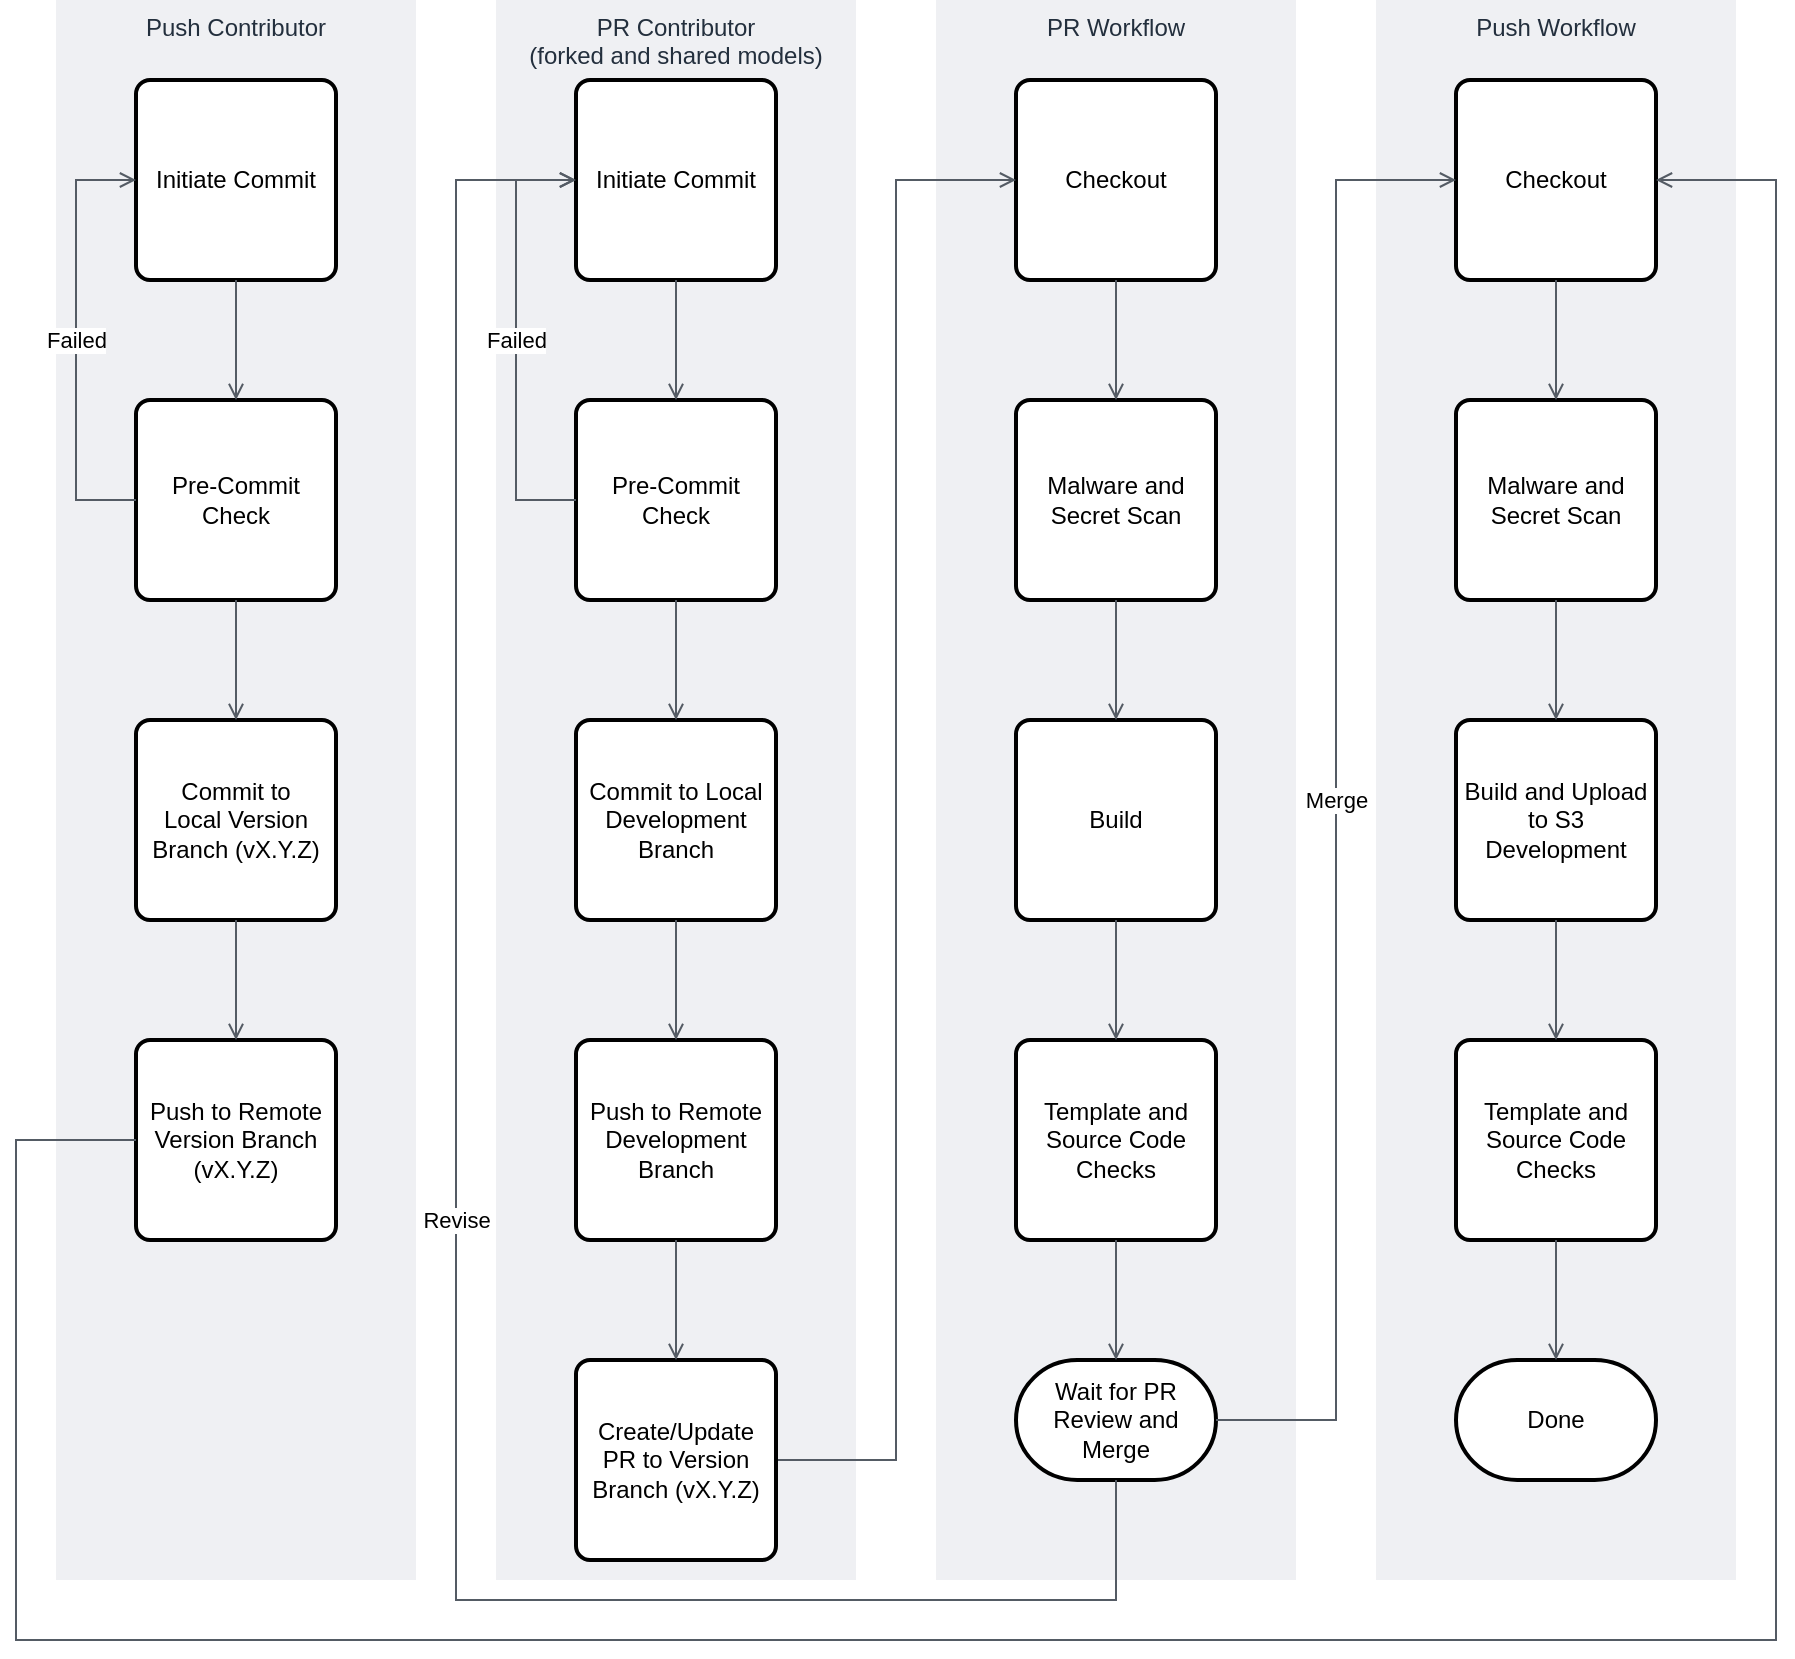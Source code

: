 <mxfile version="14.4.3" type="device"><diagram id="kL7qL8XkbFoCPyE6HDnP" name="Page-1"><mxGraphModel dx="1278" dy="915" grid="1" gridSize="10" guides="1" tooltips="1" connect="1" arrows="1" fold="1" page="1" pageScale="1" pageWidth="1100" pageHeight="850" math="0" shadow="0"><root><mxCell id="0"/><mxCell id="1" parent="0"/><mxCell id="ONuVj5npyFNa053vbktR-3" value="Push Contributor" style="fillColor=#EFF0F3;strokeColor=none;dashed=0;verticalAlign=top;fontStyle=0;fontColor=#232F3D;" vertex="1" parent="1"><mxGeometry x="40" y="40" width="180" height="790" as="geometry"/></mxCell><mxCell id="ONuVj5npyFNa053vbktR-1" value="Commit to&lt;br&gt;Local Version Branch (vX.Y.Z)" style="rounded=1;whiteSpace=wrap;html=1;absoluteArcSize=1;arcSize=14;strokeWidth=2;" vertex="1" parent="1"><mxGeometry x="80" y="400" width="100" height="100" as="geometry"/></mxCell><mxCell id="ONuVj5npyFNa053vbktR-2" value="Pre-Commit&lt;br&gt;Check" style="rounded=1;whiteSpace=wrap;html=1;absoluteArcSize=1;arcSize=14;strokeWidth=2;" vertex="1" parent="1"><mxGeometry x="80" y="240" width="100" height="100" as="geometry"/></mxCell><mxCell id="ONuVj5npyFNa053vbktR-5" value="PR Contributor&#10;(forked and shared models)" style="fillColor=#EFF0F3;strokeColor=none;dashed=0;verticalAlign=top;fontStyle=0;fontColor=#232F3D;" vertex="1" parent="1"><mxGeometry x="260" y="40" width="180" height="790" as="geometry"/></mxCell><mxCell id="ONuVj5npyFNa053vbktR-6" value="Push to Remote Version Branch (vX.Y.Z)" style="rounded=1;whiteSpace=wrap;html=1;absoluteArcSize=1;arcSize=14;strokeWidth=2;" vertex="1" parent="1"><mxGeometry x="80" y="560" width="100" height="100" as="geometry"/></mxCell><mxCell id="ONuVj5npyFNa053vbktR-7" value="PR Workflow" style="fillColor=#EFF0F3;strokeColor=none;dashed=0;verticalAlign=top;fontStyle=0;fontColor=#232F3D;" vertex="1" parent="1"><mxGeometry x="480" y="40" width="180" height="790" as="geometry"/></mxCell><mxCell id="ONuVj5npyFNa053vbktR-8" value="Push Workflow" style="fillColor=#EFF0F3;strokeColor=none;dashed=0;verticalAlign=top;fontStyle=0;fontColor=#232F3D;" vertex="1" parent="1"><mxGeometry x="700" y="40" width="180" height="790" as="geometry"/></mxCell><mxCell id="ONuVj5npyFNa053vbktR-9" value="Commit to Local Development Branch" style="rounded=1;whiteSpace=wrap;html=1;absoluteArcSize=1;arcSize=14;strokeWidth=2;" vertex="1" parent="1"><mxGeometry x="300" y="400" width="100" height="100" as="geometry"/></mxCell><mxCell id="ONuVj5npyFNa053vbktR-10" value="Pre-Commit&lt;br&gt;Check" style="rounded=1;whiteSpace=wrap;html=1;absoluteArcSize=1;arcSize=14;strokeWidth=2;" vertex="1" parent="1"><mxGeometry x="300" y="240" width="100" height="100" as="geometry"/></mxCell><mxCell id="ONuVj5npyFNa053vbktR-11" value="Push to Remote Development Branch" style="rounded=1;whiteSpace=wrap;html=1;absoluteArcSize=1;arcSize=14;strokeWidth=2;" vertex="1" parent="1"><mxGeometry x="300" y="560" width="100" height="100" as="geometry"/></mxCell><mxCell id="ONuVj5npyFNa053vbktR-13" value="Malware and Secret Scan" style="rounded=1;whiteSpace=wrap;html=1;absoluteArcSize=1;arcSize=14;strokeWidth=2;" vertex="1" parent="1"><mxGeometry x="740" y="240" width="100" height="100" as="geometry"/></mxCell><mxCell id="ONuVj5npyFNa053vbktR-14" value="Checkout" style="rounded=1;whiteSpace=wrap;html=1;absoluteArcSize=1;arcSize=14;strokeWidth=2;" vertex="1" parent="1"><mxGeometry x="740" y="80" width="100" height="100" as="geometry"/></mxCell><mxCell id="ONuVj5npyFNa053vbktR-16" value="Initiate Commit" style="rounded=1;whiteSpace=wrap;html=1;absoluteArcSize=1;arcSize=14;strokeWidth=2;" vertex="1" parent="1"><mxGeometry x="80" y="80" width="100" height="100" as="geometry"/></mxCell><mxCell id="ONuVj5npyFNa053vbktR-17" value="Build and Upload to S3 Development" style="rounded=1;whiteSpace=wrap;html=1;absoluteArcSize=1;arcSize=14;strokeWidth=2;" vertex="1" parent="1"><mxGeometry x="740" y="400" width="100" height="100" as="geometry"/></mxCell><mxCell id="ONuVj5npyFNa053vbktR-18" value="Template and Source Code Checks" style="rounded=1;whiteSpace=wrap;html=1;absoluteArcSize=1;arcSize=14;strokeWidth=2;" vertex="1" parent="1"><mxGeometry x="740" y="560" width="100" height="100" as="geometry"/></mxCell><mxCell id="ONuVj5npyFNa053vbktR-19" value="Done" style="strokeWidth=2;html=1;shape=mxgraph.flowchart.terminator;whiteSpace=wrap;" vertex="1" parent="1"><mxGeometry x="740" y="720" width="100" height="60" as="geometry"/></mxCell><mxCell id="ONuVj5npyFNa053vbktR-20" value="" style="edgeStyle=orthogonalEdgeStyle;html=1;endArrow=open;elbow=vertical;startArrow=none;endFill=0;strokeColor=#545B64;rounded=0;" edge="1" parent="1" source="ONuVj5npyFNa053vbktR-14" target="ONuVj5npyFNa053vbktR-13"><mxGeometry width="100" relative="1" as="geometry"><mxPoint x="500" y="420" as="sourcePoint"/><mxPoint x="600" y="420" as="targetPoint"/></mxGeometry></mxCell><mxCell id="ONuVj5npyFNa053vbktR-21" value="" style="edgeStyle=orthogonalEdgeStyle;html=1;endArrow=open;elbow=vertical;startArrow=none;endFill=0;strokeColor=#545B64;rounded=0;" edge="1" parent="1" source="ONuVj5npyFNa053vbktR-13" target="ONuVj5npyFNa053vbktR-17"><mxGeometry width="100" relative="1" as="geometry"><mxPoint x="500" y="420" as="sourcePoint"/><mxPoint x="600" y="420" as="targetPoint"/></mxGeometry></mxCell><mxCell id="ONuVj5npyFNa053vbktR-22" value="" style="edgeStyle=orthogonalEdgeStyle;html=1;endArrow=open;elbow=vertical;startArrow=none;endFill=0;strokeColor=#545B64;rounded=0;" edge="1" parent="1" source="ONuVj5npyFNa053vbktR-17" target="ONuVj5npyFNa053vbktR-18"><mxGeometry width="100" relative="1" as="geometry"><mxPoint x="500" y="420" as="sourcePoint"/><mxPoint x="600" y="420" as="targetPoint"/></mxGeometry></mxCell><mxCell id="ONuVj5npyFNa053vbktR-23" value="" style="edgeStyle=orthogonalEdgeStyle;html=1;endArrow=open;elbow=vertical;startArrow=none;endFill=0;strokeColor=#545B64;rounded=0;" edge="1" parent="1" source="ONuVj5npyFNa053vbktR-18" target="ONuVj5npyFNa053vbktR-19"><mxGeometry width="100" relative="1" as="geometry"><mxPoint x="500" y="420" as="sourcePoint"/><mxPoint x="600" y="420" as="targetPoint"/></mxGeometry></mxCell><mxCell id="ONuVj5npyFNa053vbktR-24" value="Malware and Secret Scan" style="rounded=1;whiteSpace=wrap;html=1;absoluteArcSize=1;arcSize=14;strokeWidth=2;" vertex="1" parent="1"><mxGeometry x="520" y="240" width="100" height="100" as="geometry"/></mxCell><mxCell id="ONuVj5npyFNa053vbktR-25" value="Checkout" style="rounded=1;whiteSpace=wrap;html=1;absoluteArcSize=1;arcSize=14;strokeWidth=2;" vertex="1" parent="1"><mxGeometry x="520" y="80" width="100" height="100" as="geometry"/></mxCell><mxCell id="ONuVj5npyFNa053vbktR-26" value="Build" style="rounded=1;whiteSpace=wrap;html=1;absoluteArcSize=1;arcSize=14;strokeWidth=2;" vertex="1" parent="1"><mxGeometry x="520" y="400" width="100" height="100" as="geometry"/></mxCell><mxCell id="ONuVj5npyFNa053vbktR-27" value="Template and Source Code Checks" style="rounded=1;whiteSpace=wrap;html=1;absoluteArcSize=1;arcSize=14;strokeWidth=2;" vertex="1" parent="1"><mxGeometry x="520" y="560" width="100" height="100" as="geometry"/></mxCell><mxCell id="ONuVj5npyFNa053vbktR-28" value="Wait for PR Review and Merge" style="strokeWidth=2;html=1;shape=mxgraph.flowchart.terminator;whiteSpace=wrap;" vertex="1" parent="1"><mxGeometry x="520" y="720" width="100" height="60" as="geometry"/></mxCell><mxCell id="ONuVj5npyFNa053vbktR-29" value="" style="edgeStyle=orthogonalEdgeStyle;html=1;endArrow=open;elbow=vertical;startArrow=none;endFill=0;strokeColor=#545B64;rounded=0;" edge="1" parent="1" source="ONuVj5npyFNa053vbktR-25" target="ONuVj5npyFNa053vbktR-24"><mxGeometry width="100" relative="1" as="geometry"><mxPoint x="280" y="420" as="sourcePoint"/><mxPoint x="380" y="420" as="targetPoint"/></mxGeometry></mxCell><mxCell id="ONuVj5npyFNa053vbktR-30" value="" style="edgeStyle=orthogonalEdgeStyle;html=1;endArrow=open;elbow=vertical;startArrow=none;endFill=0;strokeColor=#545B64;rounded=0;" edge="1" parent="1" source="ONuVj5npyFNa053vbktR-24" target="ONuVj5npyFNa053vbktR-26"><mxGeometry width="100" relative="1" as="geometry"><mxPoint x="280" y="420" as="sourcePoint"/><mxPoint x="380" y="420" as="targetPoint"/></mxGeometry></mxCell><mxCell id="ONuVj5npyFNa053vbktR-31" value="" style="edgeStyle=orthogonalEdgeStyle;html=1;endArrow=open;elbow=vertical;startArrow=none;endFill=0;strokeColor=#545B64;rounded=0;" edge="1" parent="1" source="ONuVj5npyFNa053vbktR-26" target="ONuVj5npyFNa053vbktR-27"><mxGeometry width="100" relative="1" as="geometry"><mxPoint x="280" y="420" as="sourcePoint"/><mxPoint x="380" y="420" as="targetPoint"/></mxGeometry></mxCell><mxCell id="ONuVj5npyFNa053vbktR-32" value="" style="edgeStyle=orthogonalEdgeStyle;html=1;endArrow=open;elbow=vertical;startArrow=none;endFill=0;strokeColor=#545B64;rounded=0;" edge="1" parent="1" source="ONuVj5npyFNa053vbktR-27" target="ONuVj5npyFNa053vbktR-28"><mxGeometry width="100" relative="1" as="geometry"><mxPoint x="280" y="420" as="sourcePoint"/><mxPoint x="380" y="420" as="targetPoint"/></mxGeometry></mxCell><mxCell id="ONuVj5npyFNa053vbktR-33" value="Revise" style="edgeStyle=orthogonalEdgeStyle;html=1;endArrow=open;elbow=vertical;startArrow=none;endFill=0;strokeColor=#545B64;rounded=0;" edge="1" parent="1" source="ONuVj5npyFNa053vbktR-28" target="ONuVj5npyFNa053vbktR-35"><mxGeometry width="100" relative="1" as="geometry"><mxPoint x="500" y="420" as="sourcePoint"/><mxPoint x="600" y="420" as="targetPoint"/><Array as="points"><mxPoint x="570" y="840"/><mxPoint x="240" y="840"/><mxPoint x="240" y="130"/></Array></mxGeometry></mxCell><mxCell id="ONuVj5npyFNa053vbktR-34" value="Merge" style="edgeStyle=orthogonalEdgeStyle;html=1;endArrow=open;elbow=vertical;startArrow=none;endFill=0;strokeColor=#545B64;rounded=0;" edge="1" parent="1" source="ONuVj5npyFNa053vbktR-28" target="ONuVj5npyFNa053vbktR-14"><mxGeometry width="100" relative="1" as="geometry"><mxPoint x="500" y="420" as="sourcePoint"/><mxPoint x="600" y="420" as="targetPoint"/><Array as="points"><mxPoint x="680" y="750"/><mxPoint x="680" y="130"/></Array></mxGeometry></mxCell><mxCell id="ONuVj5npyFNa053vbktR-35" value="Initiate Commit" style="rounded=1;whiteSpace=wrap;html=1;absoluteArcSize=1;arcSize=14;strokeWidth=2;" vertex="1" parent="1"><mxGeometry x="300" y="80" width="100" height="100" as="geometry"/></mxCell><mxCell id="ONuVj5npyFNa053vbktR-36" value="" style="edgeStyle=orthogonalEdgeStyle;html=1;endArrow=open;elbow=vertical;startArrow=none;endFill=0;strokeColor=#545B64;rounded=0;" edge="1" parent="1" source="ONuVj5npyFNa053vbktR-16" target="ONuVj5npyFNa053vbktR-2"><mxGeometry width="100" relative="1" as="geometry"><mxPoint x="500" y="420" as="sourcePoint"/><mxPoint x="600" y="420" as="targetPoint"/></mxGeometry></mxCell><mxCell id="ONuVj5npyFNa053vbktR-37" value="" style="edgeStyle=orthogonalEdgeStyle;html=1;endArrow=open;elbow=vertical;startArrow=none;endFill=0;strokeColor=#545B64;rounded=0;" edge="1" parent="1" source="ONuVj5npyFNa053vbktR-2" target="ONuVj5npyFNa053vbktR-1"><mxGeometry width="100" relative="1" as="geometry"><mxPoint x="500" y="420" as="sourcePoint"/><mxPoint x="600" y="420" as="targetPoint"/></mxGeometry></mxCell><mxCell id="ONuVj5npyFNa053vbktR-38" value="" style="edgeStyle=orthogonalEdgeStyle;html=1;endArrow=open;elbow=vertical;startArrow=none;endFill=0;strokeColor=#545B64;rounded=0;" edge="1" parent="1" source="ONuVj5npyFNa053vbktR-1" target="ONuVj5npyFNa053vbktR-6"><mxGeometry width="100" relative="1" as="geometry"><mxPoint x="500" y="420" as="sourcePoint"/><mxPoint x="600" y="420" as="targetPoint"/></mxGeometry></mxCell><mxCell id="ONuVj5npyFNa053vbktR-39" value="" style="edgeStyle=orthogonalEdgeStyle;html=1;endArrow=open;elbow=vertical;startArrow=none;endFill=0;strokeColor=#545B64;rounded=0;" edge="1" parent="1" source="ONuVj5npyFNa053vbktR-6" target="ONuVj5npyFNa053vbktR-14"><mxGeometry width="100" relative="1" as="geometry"><mxPoint x="500" y="420" as="sourcePoint"/><mxPoint x="600" y="420" as="targetPoint"/><Array as="points"><mxPoint x="20" y="610"/><mxPoint x="20" y="860"/><mxPoint x="900" y="860"/><mxPoint x="900" y="130"/></Array></mxGeometry></mxCell><mxCell id="ONuVj5npyFNa053vbktR-40" value="Failed" style="edgeStyle=orthogonalEdgeStyle;html=1;endArrow=open;elbow=vertical;startArrow=none;endFill=0;strokeColor=#545B64;rounded=0;" edge="1" parent="1" source="ONuVj5npyFNa053vbktR-2" target="ONuVj5npyFNa053vbktR-16"><mxGeometry width="100" relative="1" as="geometry"><mxPoint x="500" y="420" as="sourcePoint"/><mxPoint x="600" y="420" as="targetPoint"/><Array as="points"><mxPoint x="50" y="290"/><mxPoint x="50" y="130"/></Array></mxGeometry></mxCell><mxCell id="ONuVj5npyFNa053vbktR-41" value="" style="edgeStyle=orthogonalEdgeStyle;html=1;endArrow=open;elbow=vertical;startArrow=none;endFill=0;strokeColor=#545B64;rounded=0;" edge="1" parent="1" source="ONuVj5npyFNa053vbktR-35" target="ONuVj5npyFNa053vbktR-10"><mxGeometry width="100" relative="1" as="geometry"><mxPoint x="500" y="420" as="sourcePoint"/><mxPoint x="600" y="420" as="targetPoint"/></mxGeometry></mxCell><mxCell id="ONuVj5npyFNa053vbktR-42" value="" style="edgeStyle=orthogonalEdgeStyle;html=1;endArrow=open;elbow=vertical;startArrow=none;endFill=0;strokeColor=#545B64;rounded=0;" edge="1" parent="1" source="ONuVj5npyFNa053vbktR-10" target="ONuVj5npyFNa053vbktR-9"><mxGeometry width="100" relative="1" as="geometry"><mxPoint x="500" y="420" as="sourcePoint"/><mxPoint x="600" y="420" as="targetPoint"/></mxGeometry></mxCell><mxCell id="ONuVj5npyFNa053vbktR-43" value="" style="edgeStyle=orthogonalEdgeStyle;html=1;endArrow=open;elbow=vertical;startArrow=none;endFill=0;strokeColor=#545B64;rounded=0;" edge="1" parent="1" source="ONuVj5npyFNa053vbktR-9" target="ONuVj5npyFNa053vbktR-11"><mxGeometry width="100" relative="1" as="geometry"><mxPoint x="500" y="420" as="sourcePoint"/><mxPoint x="600" y="420" as="targetPoint"/></mxGeometry></mxCell><mxCell id="ONuVj5npyFNa053vbktR-44" value="Failed" style="edgeStyle=orthogonalEdgeStyle;html=1;endArrow=open;elbow=vertical;startArrow=none;endFill=0;strokeColor=#545B64;rounded=0;" edge="1" parent="1" source="ONuVj5npyFNa053vbktR-10" target="ONuVj5npyFNa053vbktR-35"><mxGeometry width="100" relative="1" as="geometry"><mxPoint x="500" y="420" as="sourcePoint"/><mxPoint x="600" y="420" as="targetPoint"/><Array as="points"><mxPoint x="270" y="290"/><mxPoint x="270" y="130"/></Array></mxGeometry></mxCell><mxCell id="ONuVj5npyFNa053vbktR-45" value="" style="edgeStyle=orthogonalEdgeStyle;html=1;endArrow=open;elbow=vertical;startArrow=none;endFill=0;strokeColor=#545B64;rounded=0;" edge="1" parent="1" source="ONuVj5npyFNa053vbktR-46" target="ONuVj5npyFNa053vbktR-25"><mxGeometry width="100" relative="1" as="geometry"><mxPoint x="500" y="420" as="sourcePoint"/><mxPoint x="600" y="420" as="targetPoint"/><Array as="points"><mxPoint x="460" y="770"/><mxPoint x="460" y="130"/></Array></mxGeometry></mxCell><mxCell id="ONuVj5npyFNa053vbktR-46" value="Create/Update PR to Version Branch (vX.Y.Z)" style="rounded=1;whiteSpace=wrap;html=1;absoluteArcSize=1;arcSize=14;strokeWidth=2;" vertex="1" parent="1"><mxGeometry x="300" y="720" width="100" height="100" as="geometry"/></mxCell><mxCell id="ONuVj5npyFNa053vbktR-47" value="" style="edgeStyle=orthogonalEdgeStyle;html=1;endArrow=open;elbow=vertical;startArrow=none;endFill=0;strokeColor=#545B64;rounded=0;" edge="1" parent="1" source="ONuVj5npyFNa053vbktR-11" target="ONuVj5npyFNa053vbktR-46"><mxGeometry width="100" relative="1" as="geometry"><mxPoint x="500" y="400" as="sourcePoint"/><mxPoint x="600" y="400" as="targetPoint"/></mxGeometry></mxCell></root></mxGraphModel></diagram></mxfile>